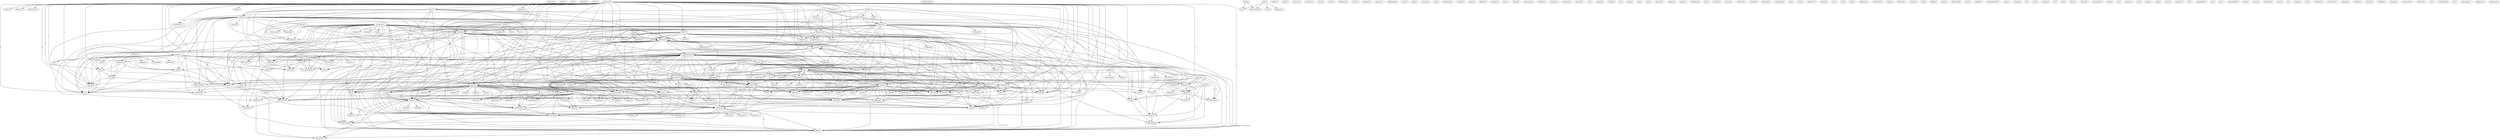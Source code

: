 digraph G {
  merriam [ label="merriam(1)" ];
  albert [ label="albert(1)" ];
  verb [ label="verb(1)" ];
  example [ label="example(1)" ];
  power [ label="power(1)" ];
  style [ label="style(2)" ];
  book [ label="book(1)" ];
  told [ label="told(1)" ];
  touch [ label="touch(1)" ];
  professor [ label="professor(5)" ];
  winner [ label="winner(1)" ];
  journalism [ label="journalism(4)" ];
  print [ label="print(1)" ];
  author [ label="author(4)" ];
  reproduction [ label="reproduction(1)" ];
  topic [ label="topic(2)" ];
  understanding [ label="understanding(1)" ];
  era [ label="era(1)" ];
  seattle [ label="seattle(1)" ];
  agree [ label="agree(1)" ];
  universe [ label="universe(1)" ];
  curiosity [ label="curiosity(1)" ];
  analysis [ label="analysis(12)" ];
  clarity [ label="clarity(1)" ];
  contrary [ label="contrary(1)" ];
  importance [ label="importance(2)" ];
  clause [ label="clause(7)" ];
  article [ label="article(5)" ];
  subject [ label="subject(3)" ];
  right [ label="right(24)" ];
  constitutes [ label="constitutes(1)" ];
  appreciate [ label="appreciate(2)" ];
  edu [ label="edu(2)" ];
  interpretation [ label="interpretation(2)" ];
  part [ label="part(3)" ];
  policy [ label="policy(1)" ];
  text [ label="text(4)" ];
  parallels [ label="parallels(1)" ];
  reputation [ label="reputation(1)" ];
  impact [ label="impact(1)" ];
  stand [ label="stand(1)" ];
  read [ label="read(2)" ];
  meaning [ label="meaning(7)" ];
  way [ label="way(1)" ];
  compare [ label="compare(1)" ];
  restrict [ label="restrict(2)" ];
  participle [ label="participle(1)" ];
  opinion [ label="opinion(3)" ];
  control [ label="control(5)" ];
  testify [ label="testify(1)" ];
  sake [ label="sake(3)" ];
  ask [ label="ask(3)" ];
  diploma [ label="diploma(1)" ];
  sentence [ label="sentence(17)" ];
  support [ label="support(1)" ];
  pat [ label="pat(5)" ];
  consideration [ label="consideration(1)" ];
  school [ label="school(3)" ];
  take [ label="take(5)" ];
  become [ label="become(1)" ];
  amendment [ label="amendment(24)" ];
  sent [ label="sent(1)" ];
  litigation [ label="litigation(1)" ];
  state [ label="state(13)" ];
  structure [ label="structure(2)" ];
  modify [ label="modify(1)" ];
  militia [ label="militia(19)" ];
  oath [ label="oath(1)" ];
  electorate [ label="electorate(2)" ];
  msstate [ label="msstate(1)" ];
  support [ label="support(1)" ];
  rwing [ label="rwing(1)" ];
  gun [ label="gun(4)" ];
  security [ label="security(8)" ];
  intent [ label="intent(2)" ];
  ra [ label="ra(1)" ];
  keep [ label="keep(21)" ];
  beach [ label="beach(1)" ];
  knew [ label="knew(1)" ];
  defend [ label="defend(2)" ];
  honor [ label="honor(1)" ];
  prevaricate [ label="prevaricate(1)" ];
  marginalize [ label="marginalize(1)" ];
  bookstore [ label="bookstore(1)" ];
  thrust [ label="thrust(1)" ];
  anthony [ label="anthony(1)" ];
  appears [ label="appears(1)" ];
  publishing [ label="publishing(2)" ];
  cover [ label="cover(1)" ];
  assume [ label="assume(2)" ];
  something [ label="something(1)" ];
  describes [ label="describes(1)" ];
  one [ label="one(2)" ];
  preexisting [ label="preexisting(1)" ];
  nism [ label="nism(1)" ];
  bear [ label="bear(19)" ];
  place [ label="place(1)" ];
  grant [ label="grant(1)" ];
  place [ label="place(1)" ];
  grant [ label="grant(1)" ];
  respect [ label="respect(2)" ];
  government [ label="government(2)" ];
  protects [ label="protects(1)" ];
  usm [ label="usm(1)" ];
  dictionary [ label="dictionary(2)" ];
  tyranny [ label="tyranny(1)" ];
  sagan [ label="sagan(1)" ];
  defense [ label="defense(1)" ];
  request [ label="request(1)" ];
  hour [ label="hour(1)" ];
  placed [ label="placed(1)" ];
  editor [ label="editor(2)" ];
  usage [ label="usage(13)" ];
  magazine [ label="magazine(1)" ];
  system [ label="system(1)" ];
  coordinator [ label="coordinator(1)" ];
  column [ label="column(1)" ];
  field [ label="field(1)" ];
  expert [ label="expert(4)" ];
  wanted [ label="wanted(3)" ];
  gets [ label="gets(1)" ];
  ring [ label="ring(1)" ];
  address [ label="address(2)" ];
  saved [ label="saved(1)" ];
  know [ label="know(2)" ];
  uucp [ label="uucp(1)" ];
  dev [ label="dev(1)" ];
  year [ label="year(2)" ];
  desire [ label="desire(2)" ];
  accords [ label="accords(1)" ];
  military [ label="military(1)" ];
  means [ label="means(4)" ];
  authority [ label="authority(2)" ];
  possession [ label="possession(1)" ];
  founder [ label="founder(1)" ];
  machine [ label="machine(1)" ];
  preserve [ label="preserve(1)" ];
  material [ label="material(1)" ];
  usc [ label="usc(1)" ];
  call [ label="call(2)" ];
  letter [ label="letter(5)" ];
  introduced [ label="introduced(1)" ];
  give [ label="give(1)" ];
  indication [ label="indication(1)" ];
  question [ label="question(2)" ];
  analyze [ label="analyze(1)" ];
  tell [ label="tell(1)" ];
  extract [ label="extract(2)" ];
  brigade [ label="brigade(1)" ];
  man [ label="man(1)" ];
  warfare [ label="warfare(1)" ];
  desert [ label="desert(1)" ];
  call [ label="call(1)" ];
  depend [ label="depend(1)" ];
  makes [ label="makes(1)" ];
  imply [ label="imply(1)" ];
  statement [ label="statement(2)" ];
  exist [ label="exist(1)" ];
  requisite [ label="requisite(1)" ];
  fact [ label="fact(1)" ];
  protection [ label="protection(1)" ];
  condition [ label="condition(3)" ];
  existence [ label="existence(2)" ];
  necessity [ label="necessity(1)" ];
  attend [ label="attend(1)" ];
  mr [ label="mr(1)" ];
  discuss [ label="discuss(1)" ];
  individual [ label="individual(1)" ];
  writes [ label="writes(1)" ];
  dictatorial [ label="dictatorial(1)" ];
  maintain [ label="maintain(1)" ];
  monopoly [ label="monopoly(1)" ];
  wa [ label="wa(1)" ];
  reach [ label="reach(1)" ];
  beg [ label="beg(1)" ];
  concluded [ label="concluded(1)" ];
  phone [ label="phone(1)" ];
  human [ label="human(1)" ];
  discussed [ label="discussed(2)" ];
  decide [ label="decide(1)" ];
  responsibility [ label="responsibility(1)" ];
  task [ label="task(1)" ];
  conclusion [ label="conclusion(1)" ];
  framed [ label="framed(1)" ];
  test [ label="test(1)" ];
  week [ label="week(2)" ];
  mail [ label="mail(1)" ];
  nostrand [ label="nostrand(1)" ];
  implies [ label="implies(1)" ];
  please [ label="please(1)" ];
  modifying [ label="modifying(1)" ];
  bbs [ label="bbs(1)" ];
  account [ label="account(2)" ];
  sounds [ label="sounds(1)" ];
  expertise [ label="expertise(1)" ];
  reinhold [ label="reinhold(1)" ];
  pledge [ label="pledge(1)" ];
  promises [ label="promises(1)" ];
  choice [ label="choice(1)" ];
  promise [ label="promise(1)" ];
  pilchuck [ label="pilchuck(1)" ];
  guard [ label="guard(1)" ];
  world [ label="world(1)" ];
  newspaper [ label="newspaper(1)" ];
  end [ label="end(1)" ];
  century [ label="century(1)" ];
  baud [ label="baud(1)" ];
  writer [ label="writer(2)" ];
  career [ label="career(1)" ];
  prevents [ label="prevents(1)" ];
  time [ label="time(2)" ];
  episode [ label="episode(1)" ];
  assassination [ label="assassination(1)" ];
  historian [ label="historian(1)" ];
  indicates [ label="indicates(1)" ];
  continue [ label="continue(1)" ];
  doesn [ label="doesn(1)" ];
  mean [ label="mean(1)" ];
  doublespeak [ label="doublespeak(1)" ];
  twilight [ label="twilight(1)" ];
  softserv [ label="softserv(3)" ];
  company [ label="company(1)" ];
  distribute [ label="distribute(1)" ];
  president [ label="president(1)" ];
  box [ label="box(1)" ];
  carl [ label="carl(1)" ];
  nothing [ label="nothing(2)" ];
  possibility [ label="possibility(1)" ];
  reply [ label="reply(1)" ];
  defender [ label="defender(1)" ];
  committee [ label="committee(1)" ];
  today [ label="today(1)" ];
  friedman [ label="friedman(1)" ];
  satisfy [ label="satisfy(1)" ];
  rkba [ label="rkba(1)" ];
  bill [ label="bill(2)" ];
  approach [ label="approach(1)" ];
  rest [ label="rest(1)" ];
  mifflin [ label="mifflin(1)" ];
  comment [ label="comment(1)" ];
  nobel [ label="nobel(1)" ];
  cites [ label="cites(1)" ];
  panel [ label="panel(1)" ];
  affect [ label="affect(1)" ];
  myrto [ label="myrto(1)" ];
  fails [ label="fails(1)" ];
  try [ label="try(1)" ];
  prejudice [ label="prejudice(1)" ];
  award [ label="award(2)" ];
  economist [ label="economist(1)" ];
  schulman [ label="schulman(11)" ];
  intends [ label="intends(1)" ];
  phrase [ label="phrase(2)" ];
  see [ label="see(1)" ];
  discussion [ label="discussion(2)" ];
  editorial [ label="editorial(1)" ];
  cesa [ label="cesa(1)" ];
  needed [ label="needed(1)" ];
  commonwealth [ label="commonwealth(1)" ];
  research [ label="research(1)" ];
  telephone [ label="telephone(1)" ];
  lent [ label="lent(1)" ];
  coup [ label="coup(1)" ];
  owning [ label="owning(2)" ];
  th [ label="th(1)" ];
  vary [ label="vary(1)" ];
  change [ label="change(1)" ];
  constitution [ label="constitution(7)" ];
  abridgement [ label="abridgement(1)" ];
  elected [ label="elected(1)" ];
  tot [ label="tot(1)" ];
  stupidity [ label="stupidity(1)" ];
  feel [ label="feel(1)" ];
  offers [ label="offers(1)" ];
  enforce [ label="enforce(1)" ];
  neil [ label="neil(3)" ];
  association [ label="association(1)" ];
  whale [ label="whale(1)" ];
  consensus [ label="consensus(2)" ];
  po [ label="po(1)" ];
  concept [ label="concept(1)" ];
  july [ label="july(1)" ];
  genie [ label="genie(1)" ];
  zone [ label="zone(1)" ];
  swiss [ label="swiss(1)" ];
  webster [ label="webster(1)" ];
  riot [ label="riot(1)" ];
  citizen [ label="citizen(1)" ];
  knowledge [ label="knowledge(1)" ];
  van [ label="van(1)" ];
  apr [ label="apr(1)" ];
  schwarzkopf [ label="schwarzkopf(1)" ];
  debate [ label="debate(1)" ];
  relation [ label="relation(1)" ];
  weekend [ label="weekend(1)" ];
  drill [ label="drill(1)" ];
  bang [ label="bang(1)" ];
  seems [ label="seems(1)" ];
  newcomb [ label="newcomb(1)" ];
  bone [ label="bone(1)" ];
  st [ label="st(1)" ];
  donald [ label="donald(1)" ];
  aclu [ label="aclu(1)" ];
  instance [ label="instance(1)" ];
  maintains [ label="maintains(1)" ];
  anachro [ label="anachro(1)" ];
  california [ label="california(1)" ];
  university [ label="university(1)" ];
  copperud [ label="copperud(16)" ];
  union [ label="union(2)" ];
  heritage [ label="heritage(1)" ];
  wisdom [ label="wisdom(1)" ];
  district [ label="district(1)" ];
  rutledge [ label="rutledge(1)" ];
  burgess [ label="burgess(1)" ];
  dnewcomb [ label="dnewcomb(1)" ];
  brocki [ label="brocki(2)" ];
  publisher [ label="publisher(2)" ];
  roy [ label="roy(2)" ];
  foundation [ label="foundation(2)" ];
  ucc [ label="ucc(1)" ];
  mississippi [ label="mississippi(1)" ];
  houghton [ label="houghton(1)" ];
  apologize [ label="apologize(1)" ];
  style -> book [ label="1" ];
  style -> told [ label="1" ];
  style -> touch [ label="1" ];
  style -> professor [ label="1" ];
  style -> winner [ label="1" ];
  style -> journalism [ label="1" ];
  style -> print [ label="1" ];
  style -> author [ label="1" ];
  topic -> understanding [ label="1" ];
  topic -> era [ label="1" ];
  analysis -> clarity [ label="2" ];
  analysis -> contrary [ label="2" ];
  analysis -> importance [ label="1" ];
  analysis -> clause [ label="3" ];
  analysis -> article [ label="1" ];
  analysis -> subject [ label="2" ];
  analysis -> right [ label="3" ];
  analysis -> constitutes [ label="2" ];
  analysis -> appreciate [ label="2" ];
  analysis -> edu [ label="1" ];
  analysis -> interpretation [ label="2" ];
  analysis -> part [ label="2" ];
  analysis -> policy [ label="2" ];
  analysis -> text [ label="2" ];
  analysis -> parallels [ label="1" ];
  analysis -> reputation [ label="2" ];
  analysis -> impact [ label="2" ];
  analysis -> stand [ label="2" ];
  analysis -> read [ label="3" ];
  analysis -> meaning [ label="3" ];
  analysis -> way [ label="1" ];
  analysis -> compare [ label="2" ];
  analysis -> restrict [ label="1" ];
  analysis -> participle [ label="2" ];
  analysis -> opinion [ label="2" ];
  analysis -> control [ label="4" ];
  analysis -> testify [ label="2" ];
  analysis -> sake [ label="2" ];
  analysis -> ask [ label="2" ];
  analysis -> diploma [ label="1" ];
  analysis -> sentence [ label="5" ];
  analysis -> support [ label="2" ];
  analysis -> pat [ label="1" ];
  analysis -> consideration [ label="2" ];
  analysis -> school [ label="1" ];
  analysis -> take [ label="2" ];
  analysis -> become [ label="2" ];
  analysis -> amendment [ label="1" ];
  analysis -> sent [ label="2" ];
  analysis -> litigation [ label="2" ];
  analysis -> state [ label="2" ];
  analysis -> structure [ label="1" ];
  analysis -> modify [ label="1" ];
  analysis -> militia [ label="3" ];
  analysis -> oath [ label="2" ];
  analysis -> electorate [ label="3" ];
  analysis -> msstate [ label="1" ];
  analysis -> support [ label="2" ];
  analysis -> rwing [ label="1" ];
  analysis -> gun [ label="3" ];
  analysis -> security [ label="4" ];
  analysis -> intent [ label="2" ];
  analysis -> ra [ label="1" ];
  analysis -> keep [ label="3" ];
  defend -> honor [ label="1" ];
  defend -> prevaricate [ label="1" ];
  defend -> marginalize [ label="1" ];
  assume -> something [ label="1" ];
  assume -> describes [ label="1" ];
  assume -> one [ label="1" ];
  assume -> preexisting [ label="1" ];
  clause -> subject [ label="4" ];
  clause -> right [ label="5" ];
  clause -> bear [ label="4" ];
  clause -> place [ label="1" ];
  clause -> grant [ label="1" ];
  clause -> meaning [ label="1" ];
  clause -> place [ label="1" ];
  clause -> grant [ label="1" ];
  clause -> sentence [ label="2" ];
  clause -> respect [ label="3" ];
  clause -> security [ label="1" ];
  clause -> government [ label="1" ];
  clause -> keep [ label="4" ];
  editor -> usage [ label="1" ];
  editor -> school [ label="1" ];
  editor -> magazine [ label="1" ];
  editor -> system [ label="1" ];
  editor -> journalism [ label="1" ];
  editor -> coordinator [ label="1" ];
  editor -> column [ label="1" ];
  editor -> field [ label="1" ];
  editor -> expert [ label="1" ];
  article -> wanted [ label="1" ];
  article -> right [ label="1" ];
  article -> edu [ label="1" ];
  article -> gets [ label="1" ];
  article -> ring [ label="1" ];
  article -> address [ label="1" ];
  article -> saved [ label="1" ];
  article -> pat [ label="1" ];
  article -> know [ label="1" ];
  article -> uucp [ label="1" ];
  article -> author [ label="1" ];
  article -> msstate [ label="1" ];
  article -> rwing [ label="1" ];
  article -> dev [ label="1" ];
  article -> ra [ label="1" ];
  article -> year [ label="1" ];
  subject -> right [ label="2" ];
  subject -> constitutes [ label="1" ];
  subject -> desire [ label="2" ];
  subject -> edu [ label="1" ];
  subject -> interpretation [ label="1" ];
  subject -> bear [ label="1" ];
  subject -> accords [ label="2" ];
  subject -> participle [ label="1" ];
  subject -> control [ label="3" ];
  subject -> military [ label="2" ];
  subject -> sake [ label="1" ];
  subject -> pat [ label="1" ];
  subject -> sent [ label="1" ];
  subject -> state [ label="1" ];
  subject -> means [ label="2" ];
  subject -> authority [ label="2" ];
  subject -> militia [ label="1" ];
  subject -> msstate [ label="1" ];
  subject -> rwing [ label="1" ];
  subject -> gun [ label="1" ];
  subject -> security [ label="1" ];
  subject -> ra [ label="1" ];
  subject -> keep [ label="1" ];
  call -> wanted [ label="1" ];
  call -> letter [ label="1" ];
  call -> introduced [ label="1" ];
  call -> give [ label="1" ];
  call -> text [ label="1" ];
  call -> indication [ label="1" ];
  call -> usage [ label="2" ];
  call -> meaning [ label="1" ];
  call -> question [ label="1" ];
  call -> opinion [ label="1" ];
  call -> ask [ label="1" ];
  call -> analyze [ label="1" ];
  call -> sent [ label="1" ];
  call -> tell [ label="1" ];
  call -> intent [ label="1" ];
  call -> extract [ label="1" ];
  call -> expert [ label="2" ];
  wanted -> right [ label="1" ];
  wanted -> man [ label="1" ];
  wanted -> warfare [ label="1" ];
  wanted -> usage [ label="1" ];
  wanted -> meaning [ label="1" ];
  wanted -> question [ label="1" ];
  wanted -> ring [ label="1" ];
  wanted -> know [ label="2" ];
  wanted -> desert [ label="1" ];
  wanted -> tell [ label="1" ];
  wanted -> expert [ label="1" ];
  wanted -> call [ label="1" ];
  right -> depend [ label="1" ];
  right -> makes [ label="3" ];
  right -> imply [ label="3" ];
  right -> bear [ label="24" ];
  right -> place [ label="3" ];
  right -> statement [ label="5" ];
  right -> parallels [ label="1" ];
  right -> exist [ label="1" ];
  right -> read [ label="2" ];
  right -> meaning [ label="3" ];
  right -> control [ label="1" ];
  right -> place [ label="3" ];
  right -> sake [ label="1" ];
  right -> diploma [ label="1" ];
  right -> requisite [ label="1" ];
  right -> sentence [ label="4" ];
  right -> respect [ label="3" ];
  right -> school [ label="1" ];
  right -> amendment [ label="4" ];
  right -> fact [ label="2" ];
  right -> state [ label="8" ];
  right -> militia [ label="6" ];
  right -> protection [ label="1" ];
  right -> condition [ label="2" ];
  right -> electorate [ label="1" ];
  right -> preexisting [ label="3" ];
  right -> security [ label="3" ];
  right -> existence [ label="2" ];
  right -> government [ label="3" ];
  right -> keep [ label="26" ];
  right -> necessity [ label="1" ];
  mr -> appreciate [ label="1" ];
  mr -> discuss [ label="1" ];
  mr -> told [ label="1" ];
  mr -> touch [ label="1" ];
  mr -> professor [ label="1" ];
  mr -> individual [ label="1" ];
  mr -> journalism [ label="1" ];
  mr -> author [ label="1" ];
  mr -> writes [ label="1" ];
  desire -> dictatorial [ label="1" ];
  desire -> control [ label="1" ];
  desire -> military [ label="1" ];
  desire -> maintain [ label="1" ];
  desire -> monopoly [ label="1" ];
  letter -> interpretation [ label="1" ];
  letter -> concluded [ label="2" ];
  letter -> text [ label="1" ];
  letter -> phone [ label="1" ];
  letter -> usage [ label="1" ];
  letter -> participle [ label="1" ];
  letter -> opinion [ label="1" ];
  letter -> control [ label="1" ];
  letter -> human [ label="1" ];
  letter -> sake [ label="1" ];
  letter -> ask [ label="1" ];
  letter -> discussed [ label="1" ];
  letter -> analyze [ label="1" ];
  letter -> take [ label="2" ];
  letter -> decide [ label="1" ];
  letter -> sent [ label="1" ];
  letter -> state [ label="1" ];
  letter -> responsibility [ label="2" ];
  letter -> task [ label="2" ];
  letter -> conclusion [ label="1" ];
  letter -> militia [ label="1" ];
  letter -> framed [ label="2" ];
  letter -> gun [ label="1" ];
  letter -> security [ label="1" ];
  letter -> intent [ label="1" ];
  letter -> test [ label="2" ];
  letter -> extract [ label="1" ];
  letter -> expert [ label="1" ];
  appreciate -> discuss [ label="1" ];
  appreciate -> text [ label="1" ];
  appreciate -> read [ label="1" ];
  appreciate -> compare [ label="1" ];
  appreciate -> sentence [ label="1" ];
  appreciate -> individual [ label="1" ];
  appreciate -> electorate [ label="1" ];
  appreciate -> security [ label="1" ];
  appreciate -> keep [ label="1" ];
  week -> author [ label="1" ];
  interpretation -> participle [ label="1" ];
  bear -> statement [ label="3" ];
  bear -> meaning [ label="1" ];
  bear -> pledge [ label="1" ];
  bear -> requisite [ label="1" ];
  bear -> sentence [ label="2" ];
  bear -> respect [ label="1" ];
  bear -> amendment [ label="2" ];
  bear -> fact [ label="2" ];
  bear -> state [ label="5" ];
  bear -> militia [ label="6" ];
  bear -> promises [ label="1" ];
  bear -> protection [ label="1" ];
  bear -> condition [ label="2" ];
  bear -> preexisting [ label="2" ];
  bear -> security [ label="3" ];
  bear -> existence [ label="1" ];
  bear -> choice [ label="1" ];
  bear -> promise [ label="1" ];
  bear -> necessity [ label="1" ];
  part -> guard [ label="1" ];
  part -> reputation [ label="1" ];
  part -> stand [ label="1" ];
  part -> opinion [ label="1" ];
  part -> testify [ label="1" ];
  part -> maintain [ label="1" ];
  part -> ask [ label="1" ];
  part -> sentence [ label="1" ];
  part -> respect [ label="1" ];
  part -> support [ label="1" ];
  part -> litigation [ label="1" ];
  part -> oath [ label="1" ];
  part -> monopoly [ label="1" ];
  part -> support [ label="1" ];
  part -> security [ label="1" ];
  part -> world [ label="1" ];
  part -> keep [ label="1" ];
  place -> meaning [ label="1" ];
  place -> sentence [ label="1" ];
  place -> century [ label="1" ];
  place -> keep [ label="1" ];
  writer -> career [ label="1" ];
  writer -> prevents [ label="1" ];
  writer -> time [ label="1" ];
  writer -> episode [ label="1" ];
  writer -> assassination [ label="1" ];
  writer -> historian [ label="1" ];
  writer -> journalism [ label="1" ];
  writer -> year [ label="1" ];
  continue -> decide [ label="1" ];
  continue -> means [ label="1" ];
  continue -> doesn [ label="1" ];
  continue -> mean [ label="1" ];
  continue -> doublespeak [ label="1" ];
  softserv -> company [ label="1" ];
  softserv -> address [ label="1" ];
  softserv -> pat [ label="1" ];
  softserv -> uucp [ label="1" ];
  softserv -> distribute [ label="1" ];
  softserv -> rwing [ label="1" ];
  softserv -> president [ label="1" ];
  nothing -> possibility [ label="1" ];
  nothing -> sentence [ label="1" ];
  grant -> meaning [ label="1" ];
  grant -> place [ label="1" ];
  grant -> government [ label="1" ];
  statement -> respect [ label="1" ];
  text -> read [ label="1" ];
  text -> sentence [ label="1" ];
  text -> electorate [ label="1" ];
  text -> security [ label="2" ];
  text -> intent [ label="2" ];
  text -> extract [ label="2" ];
  text -> keep [ label="2" ];
  bill -> understanding [ label="1" ];
  bill -> era [ label="1" ];
  bill -> approach [ label="1" ];
  bill -> rest [ label="1" ];
  read -> diploma [ label="1" ];
  read -> school [ label="1" ];
  one -> usage [ label="1" ];
  one -> human [ label="1" ];
  one -> comment [ label="1" ];
  one -> decide [ label="1" ];
  one -> state [ label="1" ];
  one -> conclusion [ label="1" ];
  one -> keep [ label="1" ];
  usage -> meaning [ label="1" ];
  usage -> way [ label="2" ];
  usage -> told [ label="1" ];
  usage -> touch [ label="1" ];
  usage -> professor [ label="1" ];
  usage -> restrict [ label="2" ];
  usage -> control [ label="2" ];
  usage -> diploma [ label="2" ];
  usage -> sentence [ label="3" ];
  usage -> winner [ label="2" ];
  usage -> analyze [ label="1" ];
  usage -> school [ label="3" ];
  usage -> cites [ label="2" ];
  usage -> amendment [ label="3" ];
  usage -> system [ label="1" ];
  usage -> structure [ label="2" ];
  usage -> journalism [ label="1" ];
  usage -> modify [ label="2" ];
  usage -> print [ label="2" ];
  usage -> panel [ label="2" ];
  usage -> author [ label="1" ];
  usage -> tell [ label="1" ];
  usage -> electorate [ label="2" ];
  usage -> affect [ label="1" ];
  usage -> intent [ label="1" ];
  usage -> extract [ label="1" ];
  usage -> expert [ label="2" ];
  usage -> keep [ label="3" ];
  meaning -> sentence [ label="1" ];
  meaning -> amendment [ label="2" ];
  meaning -> militia [ label="1" ];
  meaning -> affect [ label="2" ];
  meaning -> intent [ label="1" ];
  myrto -> fails [ label="1" ];
  myrto -> control [ label="1" ];
  myrto -> msstate [ label="1" ];
  myrto -> gun [ label="1" ];
  myrto -> ra [ label="1" ];
  myrto -> try [ label="1" ];
  myrto -> prejudice [ label="1" ];
  award -> prevents [ label="1" ];
  award -> time [ label="1" ];
  award -> episode [ label="1" ];
  award -> winner [ label="1" ];
  award -> assassination [ label="1" ];
  award -> historian [ label="1" ];
  award -> print [ label="1" ];
  award -> author [ label="1" ];
  award -> economist [ label="1" ];
  schulman -> prevents [ label="1" ];
  schulman -> time [ label="1" ];
  schulman -> ring [ label="1" ];
  schulman -> compare [ label="1" ];
  schulman -> control [ label="2" ];
  schulman -> intends [ label="1" ];
  schulman -> military [ label="1" ];
  schulman -> place [ label="1" ];
  schulman -> grant [ label="2" ];
  schulman -> ask [ label="1" ];
  schulman -> episode [ label="1" ];
  schulman -> sentence [ label="4" ];
  schulman -> assassination [ label="1" ];
  schulman -> take [ label="1" ];
  schulman -> amendment [ label="1" ];
  schulman -> fact [ label="1" ];
  schulman -> know [ label="1" ];
  schulman -> individual [ label="1" ];
  schulman -> state [ label="2" ];
  schulman -> means [ label="1" ];
  schulman -> historian [ label="1" ];
  schulman -> authority [ label="1" ];
  schulman -> phrase [ label="1" ];
  schulman -> militia [ label="3" ];
  schulman -> author [ label="1" ];
  schulman -> protection [ label="1" ];
  schulman -> condition [ label="1" ];
  schulman -> electorate [ label="1" ];
  schulman -> preexisting [ label="1" ];
  schulman -> security [ label="3" ];
  schulman -> dev [ label="1" ];
  schulman -> mean [ label="1" ];
  schulman -> government [ label="1" ];
  schulman -> economist [ label="1" ];
  schulman -> see [ label="1" ];
  schulman -> keep [ label="6" ];
  question -> editorial [ label="1" ];
  question -> school [ label="1" ];
  question -> system [ label="1" ];
  question -> coordinator [ label="1" ];
  question -> expert [ label="1" ];
  told -> touch [ label="1" ];
  told -> professor [ label="1" ];
  told -> journalism [ label="1" ];
  told -> author [ label="1" ];
  told -> keep [ label="1" ];
  time -> saved [ label="1" ];
  time -> assassination [ label="1" ];
  time -> historian [ label="1" ];
  time -> year [ label="1" ];
  professor -> participle [ label="1" ];
  professor -> opinion [ label="2" ];
  professor -> control [ label="1" ];
  professor -> research [ label="1" ];
  professor -> human [ label="1" ];
  professor -> sake [ label="1" ];
  professor -> comment [ label="1" ];
  professor -> ask [ label="1" ];
  professor -> discussed [ label="1" ];
  professor -> analyze [ label="1" ];
  professor -> support [ label="1" ];
  professor -> decide [ label="1" ];
  professor -> sent [ label="2" ];
  professor -> state [ label="1" ];
  professor -> journalism [ label="1" ];
  professor -> conclusion [ label="1" ];
  professor -> militia [ label="1" ];
  professor -> author [ label="1" ];
  professor -> support [ label="1" ];
  professor -> gun [ label="1" ];
  professor -> security [ label="1" ];
  professor -> intent [ label="1" ];
  professor -> telephone [ label="1" ];
  professor -> lent [ label="1" ];
  professor -> extract [ label="1" ];
  professor -> expert [ label="1" ];
  professor -> call [ label="1" ];
  restrict -> control [ label="1" ];
  restrict -> diploma [ label="1" ];
  restrict -> respect [ label="1" ];
  restrict -> school [ label="1" ];
  restrict -> amendment [ label="1" ];
  restrict -> state [ label="1" ];
  restrict -> electorate [ label="1" ];
  address -> pat [ label="1" ];
  address -> uucp [ label="1" ];
  address -> rwing [ label="1" ];
  opinion -> testify [ label="1" ];
  opinion -> analyze [ label="1" ];
  opinion -> support [ label="1" ];
  opinion -> oath [ label="1" ];
  opinion -> support [ label="1" ];
  opinion -> intent [ label="1" ];
  opinion -> extract [ label="1" ];
  opinion -> expert [ label="1" ];
  control -> military [ label="1" ];
  control -> sake [ label="1" ];
  control -> sentence [ label="1" ];
  control -> amendment [ label="1" ];
  control -> sent [ label="1" ];
  control -> state [ label="1" ];
  control -> militia [ label="1" ];
  control -> electorate [ label="1" ];
  control -> msstate [ label="1" ];
  control -> security [ label="2" ];
  control -> ra [ label="1" ];
  control -> keep [ label="1" ];
  constitution -> ask [ label="1" ];
  constitution -> pledge [ label="1" ];
  constitution -> analyze [ label="1" ];
  constitution -> sent [ label="1" ];
  constitution -> promises [ label="1" ];
  constitution -> abridgement [ label="1" ];
  constitution -> tell [ label="1" ];
  constitution -> elected [ label="1" ];
  constitution -> marginalize [ label="1" ];
  constitution -> intent [ label="1" ];
  constitution -> choice [ label="1" ];
  constitution -> promise [ label="1" ];
  constitution -> telephone [ label="1" ];
  constitution -> extract [ label="1" ];
  constitution -> expert [ label="2" ];
  constitution -> keep [ label="4" ];
  constitution -> call [ label="2" ];
  place -> sentence [ label="1" ];
  place -> century [ label="1" ];
  place -> keep [ label="1" ];
  grant -> government [ label="1" ];
  human -> decide [ label="1" ];
  human -> conclusion [ label="1" ];
  human -> stupidity [ label="1" ];
  sake -> state [ label="1" ];
  sake -> security [ label="1" ];
  ask -> sentence [ label="1" ];
  ask -> analyze [ label="1" ];
  ask -> support [ label="1" ];
  ask -> take [ label="1" ];
  ask -> oath [ label="1" ];
  ask -> support [ label="1" ];
  ask -> intent [ label="1" ];
  ask -> extract [ label="1" ];
  ask -> expert [ label="1" ];
  neil -> episode [ label="1" ];
  neil -> assassination [ label="1" ];
  neil -> know [ label="1" ];
  neil -> historian [ label="1" ];
  neil -> author [ label="1" ];
  neil -> dev [ label="1" ];
  neil -> economist [ label="1" ];
  sentence -> respect [ label="3" ];
  sentence -> consideration [ label="1" ];
  sentence -> school [ label="5" ];
  sentence -> take [ label="1" ];
  sentence -> amendment [ label="5" ];
  sentence -> state [ label="1" ];
  sentence -> structure [ label="5" ];
  sentence -> modify [ label="5" ];
  sentence -> militia [ label="2" ];
  sentence -> electorate [ label="6" ];
  sentence -> security [ label="3" ];
  sentence -> intent [ label="1" ];
  sentence -> keep [ label="10" ];
  consensus -> journalism [ label="1" ];
  consensus -> print [ label="1" ];
  consensus -> author [ label="1" ];
  pat -> uucp [ label="1" ];
  pat -> msstate [ label="2" ];
  pat -> gun [ label="2" ];
  pat -> ra [ label="2" ];
  school -> amendment [ label="1" ];
  school -> system [ label="2" ];
  take -> responsibility [ label="1" ];
  take -> task [ label="1" ];
  take -> intent [ label="1" ];
  amendment -> decide [ label="1" ];
  amendment -> know [ label="1" ];
  amendment -> sent [ label="2" ];
  amendment -> litigation [ label="1" ];
  amendment -> state [ label="3" ];
  amendment -> responsibility [ label="1" ];
  amendment -> means [ label="1" ];
  amendment -> task [ label="1" ];
  amendment -> militia [ label="3" ];
  amendment -> author [ label="1" ];
  amendment -> citizen [ label="1" ];
  amendment -> tell [ label="1" ];
  amendment -> oath [ label="1" ];
  amendment -> electorate [ label="1" ];
  amendment -> msstate [ label="1" ];
  amendment -> support [ label="1" ];
  amendment -> elected [ label="1" ];
  amendment -> preexisting [ label="2" ];
  amendment -> marginalize [ label="1" ];
  amendment -> framed [ label="1" ];
  amendment -> rwing [ label="1" ];
  amendment -> gun [ label="2" ];
  amendment -> security [ label="4" ];
  amendment -> dev [ label="1" ];
  amendment -> intent [ label="1" ];
  amendment -> doesn [ label="1" ];
  amendment -> existence [ label="2" ];
  amendment -> mean [ label="1" ];
  amendment -> ra [ label="1" ];
  amendment -> telephone [ label="1" ];
  amendment -> test [ label="1" ];
  amendment -> extract [ label="2" ];
  amendment -> expert [ label="2" ];
  amendment -> doublespeak [ label="1" ];
  amendment -> keep [ label="5" ];
  amendment -> call [ label="2" ];
  decide -> means [ label="1" ];
  decide -> conclusion [ label="1" ];
  decide -> doesn [ label="1" ];
  decide -> mean [ label="1" ];
  decide -> doublespeak [ label="1" ];
  know -> desert [ label="1" ];
  know -> call [ label="1" ];
  individual -> protection [ label="1" ];
  individual -> keep [ label="1" ];
  sent -> state [ label="1" ];
  sent -> militia [ label="1" ];
  sent -> security [ label="1" ];
  sent -> intent [ label="1" ];
  sent -> extract [ label="1" ];
  sent -> expert [ label="1" ];
  uucp -> msstate [ label="1" ];
  uucp -> gun [ label="1" ];
  uucp -> ra [ label="1" ];
  state -> debate [ label="1" ];
  state -> militia [ label="1" ];
  state -> relation [ label="1" ];
  state -> electorate [ label="1" ];
  state -> weekend [ label="1" ];
  state -> security [ label="5" ];
  state -> government [ label="1" ];
  state -> drill [ label="1" ];
  state -> keep [ label="6" ];
  state -> necessity [ label="1" ];
  means -> doublespeak [ label="3" ];
  journalism -> author [ label="1" ];
  journalism -> field [ label="2" ];
  militia -> instance [ label="1" ];
  militia -> weekend [ label="1" ];
  militia -> security [ label="7" ];
  militia -> mean [ label="1" ];
  militia -> century [ label="1" ];
  militia -> government [ label="1" ];
  militia -> maintains [ label="1" ];
  militia -> anachro [ label="1" ];
  militia -> drill [ label="1" ];
  militia -> keep [ label="4" ];
  author -> economist [ label="2" ];
  condition -> necessity [ label="1" ];
  electorate -> security [ label="1" ];
  copperud -> support [ label="1" ];
  copperud -> column [ label="1" ];
  copperud -> affect [ label="1" ];
  copperud -> gun [ label="2" ];
  copperud -> security [ label="3" ];
  copperud -> intent [ label="1" ];
  copperud -> existence [ label="1" ];
  copperud -> field [ label="1" ];
  copperud -> mean [ label="1" ];
  copperud -> telephone [ label="1" ];
  copperud -> year [ label="1" ];
  copperud -> lent [ label="1" ];
  copperud -> extract [ label="1" ];
  copperud -> expert [ label="1" ];
  copperud -> keep [ label="3" ];
  copperud -> call [ label="1" ];
  union -> world [ label="1" ];
  union -> government [ label="1" ];
  elected -> marginalize [ label="1" ];
  rwing -> gun [ label="1" ];
  rwing -> ra [ label="1" ];
  gun -> security [ label="1" ];
  gun -> ra [ label="1" ];
  security -> government [ label="1" ];
  security -> keep [ label="5" ];
  mean -> doublespeak [ label="1" ];
  government -> keep [ label="1" ];
  brocki -> expert [ label="1" ];
  keep -> necessity [ label="1" ];
}
